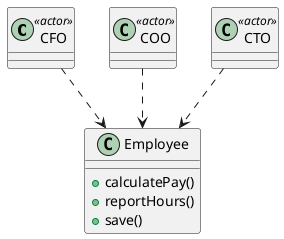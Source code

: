 @startuml

'skinparam linetype ortho

class CFO <<actor>> {}
class COO <<actor>> {}
class CTO <<actor>> {}

class Employee {
  + calculatePay()
  + reportHours()
  + save()
}

CFO ..> Employee
COO ..> Employee
CTO ..> Employee

@enduml
